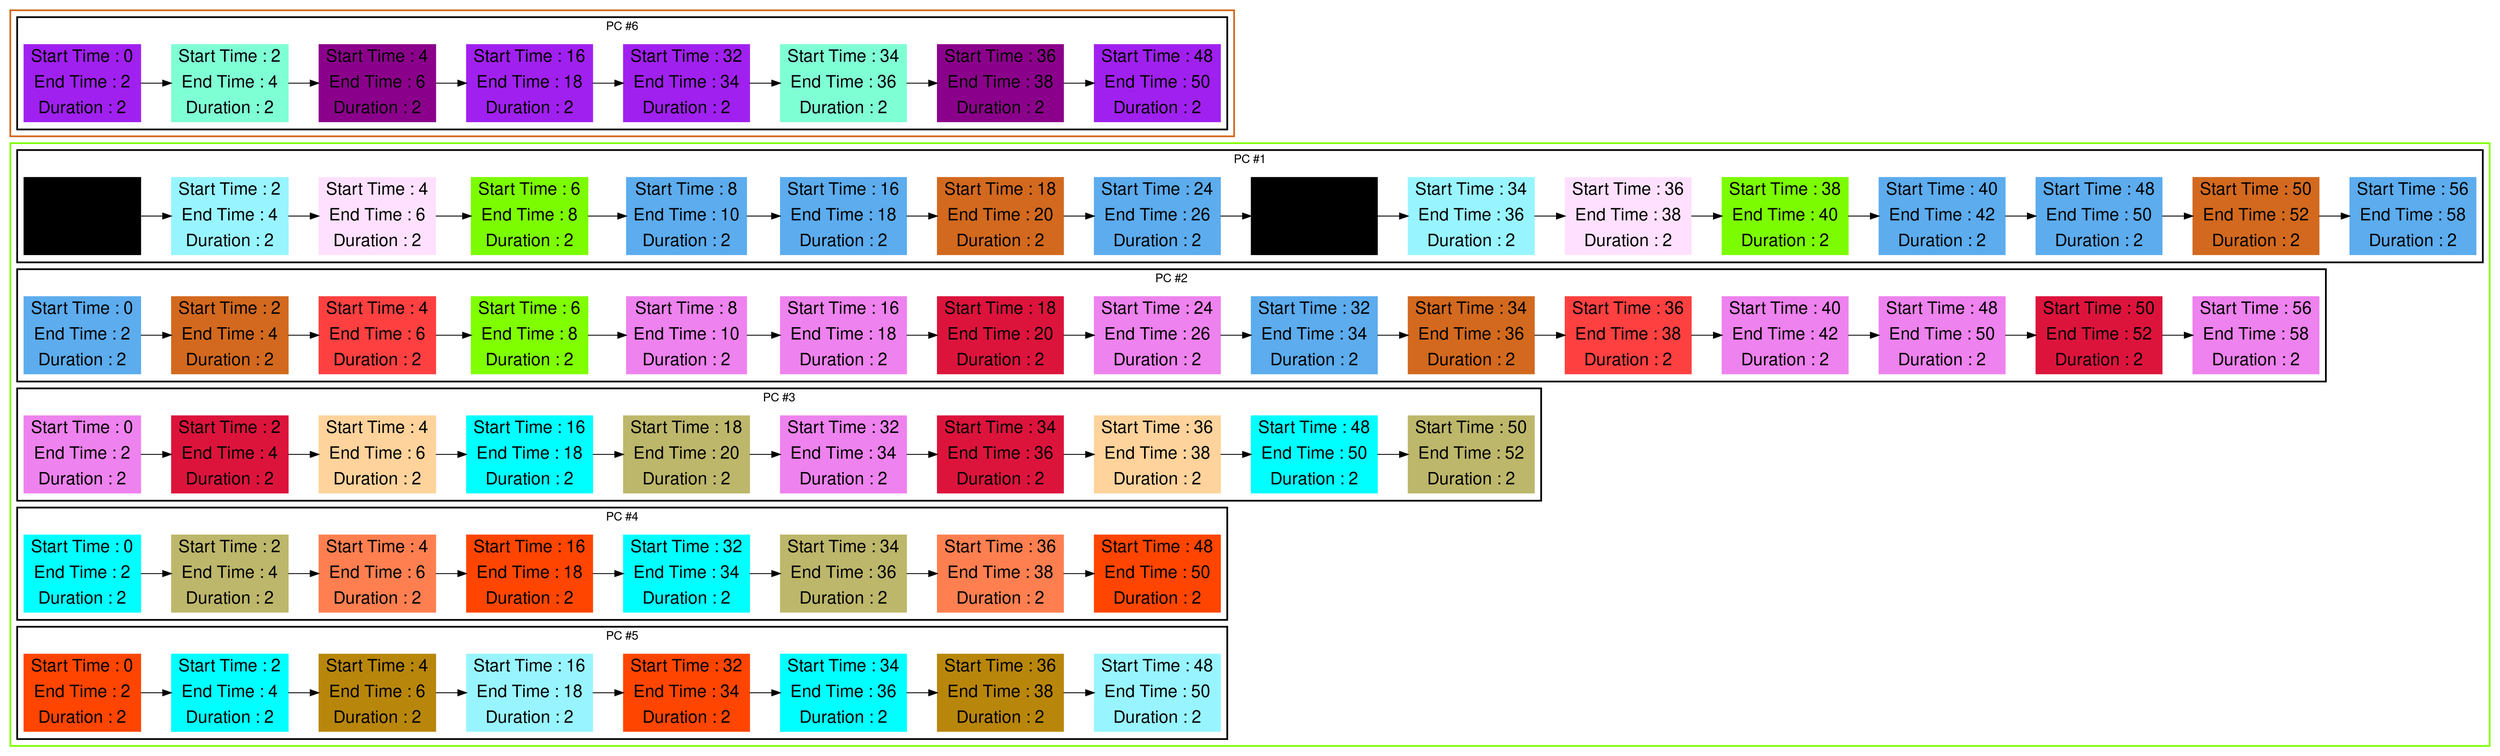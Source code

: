 digraph G {

fontname="Helvetica,Arial,sans-serif"
node [fontname="Helvetica,Arial,sans-serif"]
edge [fontname="Helvetica,Arial,sans-serif"]
graph [rankdir = "LR"];
node [fontsize = "20" shape = "ellipse"];

    subgraph cluster_Mod_0{
        color =chartreuse
        style = bold
        subgraph cluster_0{
           node [style=filled]
           color = black


            "node47" [
               label = "Start Time : 0 | End Time : 2 | Duration : 2"
               shape = "record"
               color = cornflower
            ]

            "node36" [
               label = "Start Time : 2 | End Time : 4 | Duration : 2"
               shape = "record"
               color = cadetblue1
            ]

            "node22" [
               label = "Start Time : 4 | End Time : 6 | Duration : 2"
               shape = "record"
               color = thistle1
            ]

            "node63" [
               label = "Start Time : 6 | End Time : 8 | Duration : 2"
               shape = "record"
               color = lawngreen
            ]

            "node1" [
               label = "Start Time : 8 | End Time : 10 | Duration : 2"
               shape = "record"
               color = steelblue2
            ]

            "node2" [
               label = "Start Time : 16 | End Time : 18 | Duration : 2"
               shape = "record"
               color = steelblue2
            ]

            "node42" [
               label = "Start Time : 18 | End Time : 20 | Duration : 2"
               shape = "record"
               color = chocolate
            ]

            "node3" [
               label = "Start Time : 24 | End Time : 26 | Duration : 2"
               shape = "record"
               color = steelblue2
            ]

            "node48" [
               label = "Start Time : 32 | End Time : 34 | Duration : 2"
               shape = "record"
               color = cornflower
            ]

            "node38" [
               label = "Start Time : 34 | End Time : 36 | Duration : 2"
               shape = "record"
               color = cadetblue1
            ]

            "node23" [
               label = "Start Time : 36 | End Time : 38 | Duration : 2"
               shape = "record"
               color = thistle1
            ]

            "node64" [
               label = "Start Time : 38 | End Time : 40 | Duration : 2"
               shape = "record"
               color = lawngreen
            ]

            "node5" [
               label = "Start Time : 40 | End Time : 42 | Duration : 2"
               shape = "record"
               color = steelblue2
            ]

            "node6" [
               label = "Start Time : 48 | End Time : 50 | Duration : 2"
               shape = "record"
               color = steelblue2
            ]

            "node44" [
               label = "Start Time : 50 | End Time : 52 | Duration : 2"
               shape = "record"
               color = chocolate
            ]

            "node7" [
               label = "Start Time : 56 | End Time : 58 | Duration : 2"
               shape = "record"
               color = steelblue2
            ]

            node47 -> node36 -> node22 -> node63 -> node1 -> node2 -> node42 -> node3 -> node48 -> node38 -> node23 -> node64 -> node5 -> node6 -> node44 -> node7

            label = "PC #1"

        }
        subgraph cluster_1{
           node [style=filled]
           color = black


            "node0" [
               label = "Start Time : 0 | End Time : 2 | Duration : 2"
               shape = "record"
               color = steelblue2
            ]

            "node41" [
               label = "Start Time : 2 | End Time : 4 | Duration : 2"
               shape = "record"
               color = chocolate
            ]

            "node32" [
               label = "Start Time : 4 | End Time : 6 | Duration : 2"
               shape = "record"
               color = brown1
            ]

            "node40" [
               label = "Start Time : 6 | End Time : 8 | Duration : 2"
               shape = "record"
               color = chartreuse
            ]

            "node25" [
               label = "Start Time : 8 | End Time : 10 | Duration : 2"
               shape = "record"
               color = violet
            ]

            "node26" [
               label = "Start Time : 16 | End Time : 18 | Duration : 2"
               shape = "record"
               color = violet
            ]

            "node50" [
               label = "Start Time : 18 | End Time : 20 | Duration : 2"
               shape = "record"
               color = crimson
            ]

            "node27" [
               label = "Start Time : 24 | End Time : 26 | Duration : 2"
               shape = "record"
               color = violet
            ]

            "node4" [
               label = "Start Time : 32 | End Time : 34 | Duration : 2"
               shape = "record"
               color = steelblue2
            ]

            "node43" [
               label = "Start Time : 34 | End Time : 36 | Duration : 2"
               shape = "record"
               color = chocolate
            ]

            "node33" [
               label = "Start Time : 36 | End Time : 38 | Duration : 2"
               shape = "record"
               color = brown1
            ]

            "node29" [
               label = "Start Time : 40 | End Time : 42 | Duration : 2"
               shape = "record"
               color = violet
            ]

            "node30" [
               label = "Start Time : 48 | End Time : 50 | Duration : 2"
               shape = "record"
               color = violet
            ]

            "node52" [
               label = "Start Time : 50 | End Time : 52 | Duration : 2"
               shape = "record"
               color = crimson
            ]

            "node31" [
               label = "Start Time : 56 | End Time : 58 | Duration : 2"
               shape = "record"
               color = violet
            ]

            node0 -> node41 -> node32 -> node40 -> node25 -> node26 -> node50 -> node27 -> node4 -> node43 -> node33 -> node29 -> node30 -> node52 -> node31

            label = "PC #2"

        }
        subgraph cluster_2{
           node [style=filled]
           color = black


            "node24" [
               label = "Start Time : 0 | End Time : 2 | Duration : 2"
               shape = "record"
               color = violet
            ]

            "node49" [
               label = "Start Time : 2 | End Time : 4 | Duration : 2"
               shape = "record"
               color = crimson
            ]

            "node34" [
               label = "Start Time : 4 | End Time : 6 | Duration : 2"
               shape = "record"
               color = burlywood1
            ]

            "node9" [
               label = "Start Time : 16 | End Time : 18 | Duration : 2"
               shape = "record"
               color = aqua
            ]

            "node58" [
               label = "Start Time : 18 | End Time : 20 | Duration : 2"
               shape = "record"
               color = darkkhaki
            ]

            "node28" [
               label = "Start Time : 32 | End Time : 34 | Duration : 2"
               shape = "record"
               color = violet
            ]

            "node51" [
               label = "Start Time : 34 | End Time : 36 | Duration : 2"
               shape = "record"
               color = crimson
            ]

            "node35" [
               label = "Start Time : 36 | End Time : 38 | Duration : 2"
               shape = "record"
               color = burlywood1
            ]

            "node11" [
               label = "Start Time : 48 | End Time : 50 | Duration : 2"
               shape = "record"
               color = aqua
            ]

            "node60" [
               label = "Start Time : 50 | End Time : 52 | Duration : 2"
               shape = "record"
               color = darkkhaki
            ]

            node24 -> node49 -> node34 -> node9 -> node58 -> node28 -> node51 -> node35 -> node11 -> node60

            label = "PC #3"

        }
        subgraph cluster_3{
           node [style=filled]
           color = black


            "node8" [
               label = "Start Time : 0 | End Time : 2 | Duration : 2"
               shape = "record"
               color = aqua
            ]

            "node57" [
               label = "Start Time : 2 | End Time : 4 | Duration : 2"
               shape = "record"
               color = darkkhaki
            ]

            "node45" [
               label = "Start Time : 4 | End Time : 6 | Duration : 2"
               shape = "record"
               color = coral
            ]

            "node15" [
               label = "Start Time : 16 | End Time : 18 | Duration : 2"
               shape = "record"
               color = orangered1
            ]

            "node10" [
               label = "Start Time : 32 | End Time : 34 | Duration : 2"
               shape = "record"
               color = aqua
            ]

            "node59" [
               label = "Start Time : 34 | End Time : 36 | Duration : 2"
               shape = "record"
               color = darkkhaki
            ]

            "node46" [
               label = "Start Time : 36 | End Time : 38 | Duration : 2"
               shape = "record"
               color = coral
            ]

            "node17" [
               label = "Start Time : 48 | End Time : 50 | Duration : 2"
               shape = "record"
               color = orangered1
            ]

            node8 -> node57 -> node45 -> node15 -> node10 -> node59 -> node46 -> node17

            label = "PC #4"

        }
        subgraph cluster_4{
           node [style=filled]
           color = black


            "node14" [
               label = "Start Time : 0 | End Time : 2 | Duration : 2"
               shape = "record"
               color = orangered1
            ]

            "node53" [
               label = "Start Time : 2 | End Time : 4 | Duration : 2"
               shape = "record"
               color = cyan
            ]

            "node55" [
               label = "Start Time : 4 | End Time : 6 | Duration : 2"
               shape = "record"
               color = darkgoldenrod
            ]

            "node37" [
               label = "Start Time : 16 | End Time : 18 | Duration : 2"
               shape = "record"
               color = cadetblue1
            ]

            "node16" [
               label = "Start Time : 32 | End Time : 34 | Duration : 2"
               shape = "record"
               color = orangered1
            ]

            "node54" [
               label = "Start Time : 34 | End Time : 36 | Duration : 2"
               shape = "record"
               color = cyan
            ]

            "node56" [
               label = "Start Time : 36 | End Time : 38 | Duration : 2"
               shape = "record"
               color = darkgoldenrod
            ]

            "node39" [
               label = "Start Time : 48 | End Time : 50 | Duration : 2"
               shape = "record"
               color = cadetblue1
            ]

            node14 -> node53 -> node55 -> node37 -> node16 -> node54 -> node56 -> node39

            label = "PC #5"

        }
    }
    subgraph cluster_Mod_5{
        color =chocolate
        style = bold
        subgraph cluster_5{
           node [style=filled]
           color = black


            "node18" [
               label = "Start Time : 0 | End Time : 2 | Duration : 2"
               shape = "record"
               color = x11purple
            ]

            "node12" [
               label = "Start Time : 2 | End Time : 4 | Duration : 2"
               shape = "record"
               color = aquamarine
            ]

            "node61" [
               label = "Start Time : 4 | End Time : 6 | Duration : 2"
               shape = "record"
               color = darkmagenta
            ]

            "node19" [
               label = "Start Time : 16 | End Time : 18 | Duration : 2"
               shape = "record"
               color = x11purple
            ]

            "node20" [
               label = "Start Time : 32 | End Time : 34 | Duration : 2"
               shape = "record"
               color = x11purple
            ]

            "node13" [
               label = "Start Time : 34 | End Time : 36 | Duration : 2"
               shape = "record"
               color = aquamarine
            ]

            "node62" [
               label = "Start Time : 36 | End Time : 38 | Duration : 2"
               shape = "record"
               color = darkmagenta
            ]

            "node21" [
               label = "Start Time : 48 | End Time : 50 | Duration : 2"
               shape = "record"
               color = x11purple
            ]

            node18 -> node12 -> node61 -> node19 -> node20 -> node13 -> node62 -> node21

            label = "PC #6"

        }
    }




}

